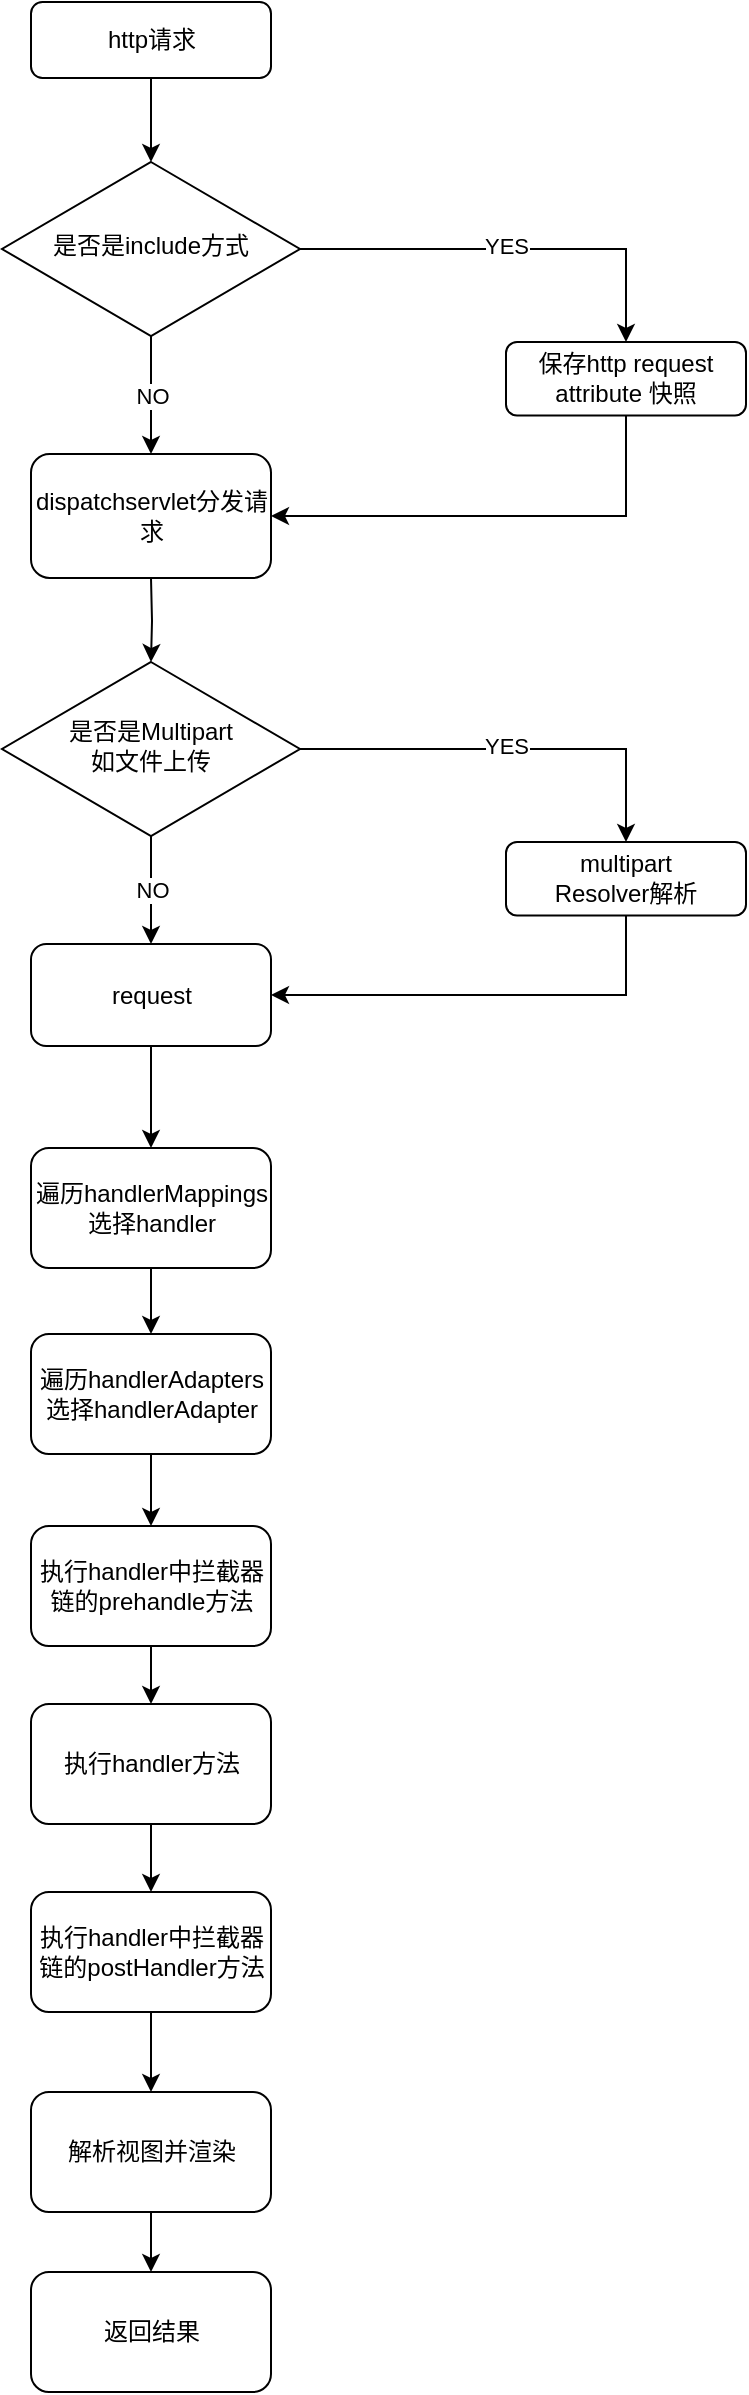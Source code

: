 <mxfile version="13.8.1" type="github">
  <diagram id="C5RBs43oDa-KdzZeNtuy" name="Page-1">
    <mxGraphModel dx="2066" dy="1154" grid="0" gridSize="10" guides="1" tooltips="1" connect="1" arrows="1" fold="1" page="1" pageScale="1" pageWidth="827" pageHeight="1169" background="none" math="0" shadow="0">
      <root>
        <mxCell id="WIyWlLk6GJQsqaUBKTNV-0" />
        <mxCell id="WIyWlLk6GJQsqaUBKTNV-1" parent="WIyWlLk6GJQsqaUBKTNV-0" />
        <mxCell id="6id0y8AYgXVNjK9KUvn8-24" style="edgeStyle=orthogonalEdgeStyle;rounded=0;orthogonalLoop=1;jettySize=auto;html=1;entryX=0.5;entryY=0;entryDx=0;entryDy=0;" edge="1" parent="WIyWlLk6GJQsqaUBKTNV-1" source="WIyWlLk6GJQsqaUBKTNV-3" target="WIyWlLk6GJQsqaUBKTNV-6">
          <mxGeometry relative="1" as="geometry" />
        </mxCell>
        <mxCell id="WIyWlLk6GJQsqaUBKTNV-3" value="http请求" style="rounded=1;whiteSpace=wrap;html=1;fontSize=12;glass=0;strokeWidth=1;shadow=0;" parent="WIyWlLk6GJQsqaUBKTNV-1" vertex="1">
          <mxGeometry x="163.5" y="37" width="120" height="38" as="geometry" />
        </mxCell>
        <mxCell id="6id0y8AYgXVNjK9KUvn8-27" value="NO" style="edgeStyle=none;rounded=0;orthogonalLoop=1;jettySize=auto;html=1;exitX=0.5;exitY=1;exitDx=0;exitDy=0;entryX=0.5;entryY=0;entryDx=0;entryDy=0;" edge="1" parent="WIyWlLk6GJQsqaUBKTNV-1" source="WIyWlLk6GJQsqaUBKTNV-6" target="6id0y8AYgXVNjK9KUvn8-1">
          <mxGeometry relative="1" as="geometry">
            <mxPoint x="223.5" y="248" as="targetPoint" />
          </mxGeometry>
        </mxCell>
        <mxCell id="6id0y8AYgXVNjK9KUvn8-38" style="edgeStyle=orthogonalEdgeStyle;rounded=0;orthogonalLoop=1;jettySize=auto;html=1;entryX=0.5;entryY=0;entryDx=0;entryDy=0;" edge="1" parent="WIyWlLk6GJQsqaUBKTNV-1" source="WIyWlLk6GJQsqaUBKTNV-6" target="WIyWlLk6GJQsqaUBKTNV-7">
          <mxGeometry relative="1" as="geometry" />
        </mxCell>
        <mxCell id="6id0y8AYgXVNjK9KUvn8-41" value="YES" style="edgeLabel;html=1;align=center;verticalAlign=middle;resizable=0;points=[];" vertex="1" connectable="0" parent="6id0y8AYgXVNjK9KUvn8-38">
          <mxGeometry x="-0.017" y="3" relative="1" as="geometry">
            <mxPoint y="1" as="offset" />
          </mxGeometry>
        </mxCell>
        <mxCell id="WIyWlLk6GJQsqaUBKTNV-6" value="是否是include方式" style="rhombus;whiteSpace=wrap;html=1;shadow=0;fontFamily=Helvetica;fontSize=12;align=center;strokeWidth=1;spacing=6;spacingTop=-4;" parent="WIyWlLk6GJQsqaUBKTNV-1" vertex="1">
          <mxGeometry x="149" y="117" width="149" height="87" as="geometry" />
        </mxCell>
        <mxCell id="6id0y8AYgXVNjK9KUvn8-39" style="edgeStyle=orthogonalEdgeStyle;rounded=0;orthogonalLoop=1;jettySize=auto;html=1;exitX=0.5;exitY=1;exitDx=0;exitDy=0;entryX=1;entryY=0.5;entryDx=0;entryDy=0;" edge="1" parent="WIyWlLk6GJQsqaUBKTNV-1" source="WIyWlLk6GJQsqaUBKTNV-7" target="6id0y8AYgXVNjK9KUvn8-1">
          <mxGeometry relative="1" as="geometry" />
        </mxCell>
        <mxCell id="WIyWlLk6GJQsqaUBKTNV-7" value="保存http request attribute 快照" style="rounded=1;whiteSpace=wrap;html=1;fontSize=12;glass=0;strokeWidth=1;shadow=0;" parent="WIyWlLk6GJQsqaUBKTNV-1" vertex="1">
          <mxGeometry x="401" y="207" width="120" height="36.75" as="geometry" />
        </mxCell>
        <mxCell id="6id0y8AYgXVNjK9KUvn8-1" value="dispatchservlet分发请求" style="rounded=1;whiteSpace=wrap;html=1;" vertex="1" parent="WIyWlLk6GJQsqaUBKTNV-1">
          <mxGeometry x="163.5" y="263" width="120" height="62" as="geometry" />
        </mxCell>
        <mxCell id="6id0y8AYgXVNjK9KUvn8-13" style="edgeStyle=orthogonalEdgeStyle;rounded=0;orthogonalLoop=1;jettySize=auto;html=1;exitX=0.5;exitY=1;exitDx=0;exitDy=0;entryX=0.5;entryY=0;entryDx=0;entryDy=0;" edge="1" parent="WIyWlLk6GJQsqaUBKTNV-1" source="6id0y8AYgXVNjK9KUvn8-3" target="6id0y8AYgXVNjK9KUvn8-4">
          <mxGeometry relative="1" as="geometry" />
        </mxCell>
        <mxCell id="6id0y8AYgXVNjK9KUvn8-3" value="遍历handlerMappings&lt;br&gt;选择handler" style="rounded=1;whiteSpace=wrap;html=1;" vertex="1" parent="WIyWlLk6GJQsqaUBKTNV-1">
          <mxGeometry x="163.5" y="610" width="120" height="60" as="geometry" />
        </mxCell>
        <mxCell id="6id0y8AYgXVNjK9KUvn8-14" style="edgeStyle=orthogonalEdgeStyle;rounded=0;orthogonalLoop=1;jettySize=auto;html=1;exitX=0.5;exitY=1;exitDx=0;exitDy=0;entryX=0.5;entryY=0;entryDx=0;entryDy=0;" edge="1" parent="WIyWlLk6GJQsqaUBKTNV-1" source="6id0y8AYgXVNjK9KUvn8-4" target="6id0y8AYgXVNjK9KUvn8-6">
          <mxGeometry relative="1" as="geometry" />
        </mxCell>
        <mxCell id="6id0y8AYgXVNjK9KUvn8-4" value="遍历handlerAdapters&lt;br&gt;选择handlerAdapter" style="rounded=1;whiteSpace=wrap;html=1;" vertex="1" parent="WIyWlLk6GJQsqaUBKTNV-1">
          <mxGeometry x="163.5" y="703" width="120" height="60" as="geometry" />
        </mxCell>
        <mxCell id="6id0y8AYgXVNjK9KUvn8-16" style="edgeStyle=orthogonalEdgeStyle;rounded=0;orthogonalLoop=1;jettySize=auto;html=1;exitX=0.5;exitY=1;exitDx=0;exitDy=0;entryX=0.5;entryY=0;entryDx=0;entryDy=0;" edge="1" parent="WIyWlLk6GJQsqaUBKTNV-1" source="6id0y8AYgXVNjK9KUvn8-5" target="6id0y8AYgXVNjK9KUvn8-7">
          <mxGeometry relative="1" as="geometry" />
        </mxCell>
        <mxCell id="6id0y8AYgXVNjK9KUvn8-5" value="执行handler方法" style="rounded=1;whiteSpace=wrap;html=1;" vertex="1" parent="WIyWlLk6GJQsqaUBKTNV-1">
          <mxGeometry x="163.5" y="888" width="120" height="60" as="geometry" />
        </mxCell>
        <mxCell id="6id0y8AYgXVNjK9KUvn8-15" style="edgeStyle=orthogonalEdgeStyle;rounded=0;orthogonalLoop=1;jettySize=auto;html=1;exitX=0.5;exitY=1;exitDx=0;exitDy=0;entryX=0.5;entryY=0;entryDx=0;entryDy=0;" edge="1" parent="WIyWlLk6GJQsqaUBKTNV-1" source="6id0y8AYgXVNjK9KUvn8-6" target="6id0y8AYgXVNjK9KUvn8-5">
          <mxGeometry relative="1" as="geometry" />
        </mxCell>
        <mxCell id="6id0y8AYgXVNjK9KUvn8-6" value="执行handler中拦截器链的prehandle方法" style="rounded=1;whiteSpace=wrap;html=1;" vertex="1" parent="WIyWlLk6GJQsqaUBKTNV-1">
          <mxGeometry x="163.5" y="799" width="120" height="60" as="geometry" />
        </mxCell>
        <mxCell id="6id0y8AYgXVNjK9KUvn8-17" style="edgeStyle=orthogonalEdgeStyle;rounded=0;orthogonalLoop=1;jettySize=auto;html=1;exitX=0.5;exitY=1;exitDx=0;exitDy=0;entryX=0.5;entryY=0;entryDx=0;entryDy=0;" edge="1" parent="WIyWlLk6GJQsqaUBKTNV-1" source="6id0y8AYgXVNjK9KUvn8-7" target="6id0y8AYgXVNjK9KUvn8-8">
          <mxGeometry relative="1" as="geometry" />
        </mxCell>
        <mxCell id="6id0y8AYgXVNjK9KUvn8-7" value="执行handler中拦截器链的postHandler方法" style="rounded=1;whiteSpace=wrap;html=1;" vertex="1" parent="WIyWlLk6GJQsqaUBKTNV-1">
          <mxGeometry x="163.5" y="982" width="120" height="60" as="geometry" />
        </mxCell>
        <mxCell id="6id0y8AYgXVNjK9KUvn8-18" style="edgeStyle=orthogonalEdgeStyle;rounded=0;orthogonalLoop=1;jettySize=auto;html=1;exitX=0.5;exitY=1;exitDx=0;exitDy=0;" edge="1" parent="WIyWlLk6GJQsqaUBKTNV-1" source="6id0y8AYgXVNjK9KUvn8-8" target="6id0y8AYgXVNjK9KUvn8-9">
          <mxGeometry relative="1" as="geometry" />
        </mxCell>
        <mxCell id="6id0y8AYgXVNjK9KUvn8-8" value="解析视图并渲染" style="rounded=1;whiteSpace=wrap;html=1;" vertex="1" parent="WIyWlLk6GJQsqaUBKTNV-1">
          <mxGeometry x="163.5" y="1082" width="120" height="60" as="geometry" />
        </mxCell>
        <mxCell id="6id0y8AYgXVNjK9KUvn8-9" value="返回结果" style="rounded=1;whiteSpace=wrap;html=1;" vertex="1" parent="WIyWlLk6GJQsqaUBKTNV-1">
          <mxGeometry x="163.5" y="1172" width="120" height="60" as="geometry" />
        </mxCell>
        <mxCell id="6id0y8AYgXVNjK9KUvn8-32" style="edgeStyle=elbowEdgeStyle;rounded=0;orthogonalLoop=1;jettySize=auto;html=1;entryX=0.5;entryY=1;entryDx=0;entryDy=0;" edge="1" parent="WIyWlLk6GJQsqaUBKTNV-1">
          <mxGeometry relative="1" as="geometry">
            <mxPoint x="199" y="356" as="sourcePoint" />
            <mxPoint x="199" y="356" as="targetPoint" />
          </mxGeometry>
        </mxCell>
        <mxCell id="6id0y8AYgXVNjK9KUvn8-43" style="edgeStyle=orthogonalEdgeStyle;rounded=0;orthogonalLoop=1;jettySize=auto;html=1;entryX=0.5;entryY=0;entryDx=0;entryDy=0;" edge="1" parent="WIyWlLk6GJQsqaUBKTNV-1" target="6id0y8AYgXVNjK9KUvn8-48">
          <mxGeometry relative="1" as="geometry">
            <mxPoint x="223.5" y="325" as="sourcePoint" />
          </mxGeometry>
        </mxCell>
        <mxCell id="6id0y8AYgXVNjK9KUvn8-45" value="NO" style="edgeStyle=none;rounded=0;orthogonalLoop=1;jettySize=auto;html=1;exitX=0.5;exitY=1;exitDx=0;exitDy=0;entryX=0.5;entryY=0;entryDx=0;entryDy=0;" edge="1" parent="WIyWlLk6GJQsqaUBKTNV-1" source="6id0y8AYgXVNjK9KUvn8-48" target="6id0y8AYgXVNjK9KUvn8-51">
          <mxGeometry relative="1" as="geometry">
            <mxPoint x="223.5" y="498" as="targetPoint" />
          </mxGeometry>
        </mxCell>
        <mxCell id="6id0y8AYgXVNjK9KUvn8-46" style="edgeStyle=orthogonalEdgeStyle;rounded=0;orthogonalLoop=1;jettySize=auto;html=1;entryX=0.5;entryY=0;entryDx=0;entryDy=0;" edge="1" parent="WIyWlLk6GJQsqaUBKTNV-1" source="6id0y8AYgXVNjK9KUvn8-48" target="6id0y8AYgXVNjK9KUvn8-50">
          <mxGeometry relative="1" as="geometry" />
        </mxCell>
        <mxCell id="6id0y8AYgXVNjK9KUvn8-47" value="YES" style="edgeLabel;html=1;align=center;verticalAlign=middle;resizable=0;points=[];" vertex="1" connectable="0" parent="6id0y8AYgXVNjK9KUvn8-46">
          <mxGeometry x="-0.017" y="3" relative="1" as="geometry">
            <mxPoint y="1" as="offset" />
          </mxGeometry>
        </mxCell>
        <mxCell id="6id0y8AYgXVNjK9KUvn8-48" value="是否是Multipart&lt;br&gt;如文件上传" style="rhombus;whiteSpace=wrap;html=1;shadow=0;fontFamily=Helvetica;fontSize=12;align=center;strokeWidth=1;spacing=6;spacingTop=-4;" vertex="1" parent="WIyWlLk6GJQsqaUBKTNV-1">
          <mxGeometry x="149" y="367" width="149" height="87" as="geometry" />
        </mxCell>
        <mxCell id="6id0y8AYgXVNjK9KUvn8-49" style="edgeStyle=orthogonalEdgeStyle;rounded=0;orthogonalLoop=1;jettySize=auto;html=1;exitX=0.5;exitY=1;exitDx=0;exitDy=0;entryX=1;entryY=0.5;entryDx=0;entryDy=0;" edge="1" parent="WIyWlLk6GJQsqaUBKTNV-1" source="6id0y8AYgXVNjK9KUvn8-50" target="6id0y8AYgXVNjK9KUvn8-51">
          <mxGeometry relative="1" as="geometry" />
        </mxCell>
        <mxCell id="6id0y8AYgXVNjK9KUvn8-50" value="multipart&lt;br&gt;Resolver解析" style="rounded=1;whiteSpace=wrap;html=1;fontSize=12;glass=0;strokeWidth=1;shadow=0;" vertex="1" parent="WIyWlLk6GJQsqaUBKTNV-1">
          <mxGeometry x="401" y="457" width="120" height="36.75" as="geometry" />
        </mxCell>
        <mxCell id="6id0y8AYgXVNjK9KUvn8-52" value="" style="edgeStyle=orthogonalEdgeStyle;rounded=0;orthogonalLoop=1;jettySize=auto;html=1;exitX=0.5;exitY=1;exitDx=0;exitDy=0;" edge="1" parent="WIyWlLk6GJQsqaUBKTNV-1" source="6id0y8AYgXVNjK9KUvn8-51" target="6id0y8AYgXVNjK9KUvn8-3">
          <mxGeometry relative="1" as="geometry" />
        </mxCell>
        <mxCell id="6id0y8AYgXVNjK9KUvn8-51" value="request" style="rounded=1;whiteSpace=wrap;html=1;" vertex="1" parent="WIyWlLk6GJQsqaUBKTNV-1">
          <mxGeometry x="163.5" y="508" width="120" height="51" as="geometry" />
        </mxCell>
      </root>
    </mxGraphModel>
  </diagram>
</mxfile>
